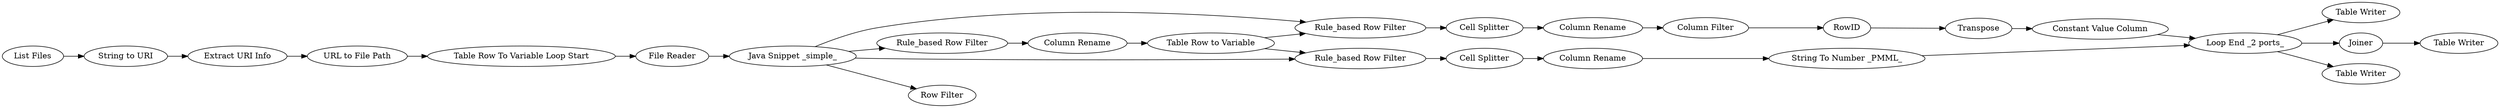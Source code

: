 digraph {
	31 -> 34
	33 -> 27
	3 -> 2
	2 -> 19
	34 -> 35
	19 -> 21
	32 -> 40
	30 -> 32
	1 -> 17
	21 -> 24
	18 -> 16
	32 -> 37
	29 -> 30
	26 -> 31
	35 -> 33
	25 -> 26
	17 -> 18
	37 -> 38
	27 -> 32
	24 -> 23
	19 -> 25
	19 -> 22
	16 -> 3
	22 -> 28
	32 -> 39
	19 -> 20
	23 -> 25
	23 -> 22
	28 -> 29
	27 [label="Constant Value Column"]
	18 [label="Extract URI Info"]
	21 [label="Rule_based Row Filter"]
	26 [label="Cell Splitter"]
	17 [label="String to URI"]
	3 [label="Table Row To Variable Loop Start"]
	19 [label="Java Snippet _simple_"]
	24 [label="Column Rename"]
	31 [label="Column Rename"]
	25 [label="Rule_based Row Filter"]
	16 [label="URL to File Path"]
	30 [label="String To Number _PMML_"]
	1 [label="List Files"]
	22 [label="Rule_based Row Filter"]
	28 [label="Cell Splitter"]
	23 [label="Table Row to Variable"]
	38 [label="Table Writer"]
	20 [label="Row Filter"]
	35 [label=RowID]
	34 [label="Column Filter"]
	29 [label="Column Rename"]
	40 [label="Table Writer"]
	39 [label="Table Writer"]
	33 [label=Transpose]
	32 [label="Loop End _2 ports_"]
	2 [label="File Reader"]
	37 [label=Joiner]
	rankdir=LR
}
